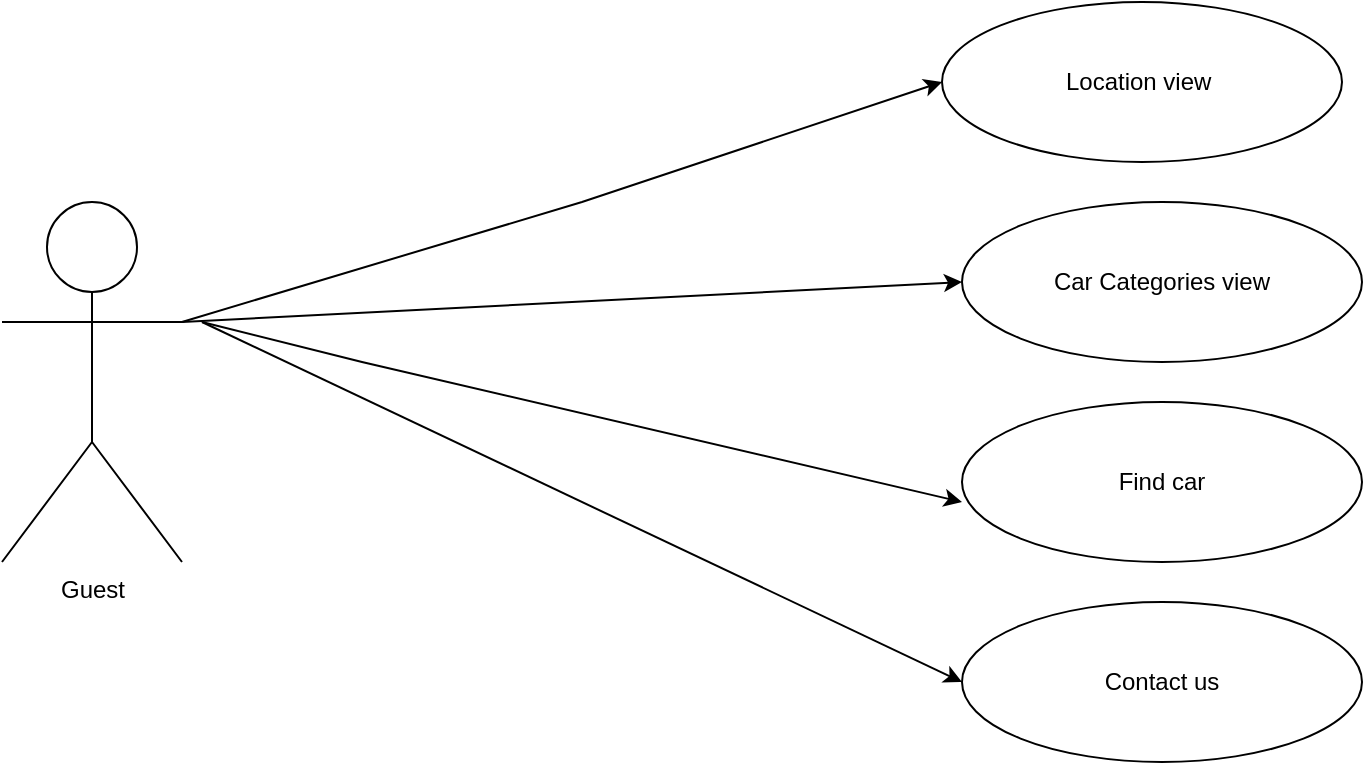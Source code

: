 <mxfile version="20.8.19" type="device"><diagram name="Page-1" id="44g0Ut3wD_aLXPh8B7gv"><mxGraphModel dx="880" dy="427" grid="1" gridSize="10" guides="1" tooltips="1" connect="1" arrows="1" fold="1" page="1" pageScale="1" pageWidth="850" pageHeight="1100" math="0" shadow="0"><root><mxCell id="0"/><mxCell id="1" parent="0"/><mxCell id="m0zsH4vKUqoUcoTNiXnG-8" value="Find car" style="ellipse;whiteSpace=wrap;html=1;" vertex="1" parent="1"><mxGeometry x="540" y="500" width="200" height="80" as="geometry"/></mxCell><mxCell id="m0zsH4vKUqoUcoTNiXnG-9" value="Contact us" style="ellipse;whiteSpace=wrap;html=1;" vertex="1" parent="1"><mxGeometry x="540" y="600" width="200" height="80" as="geometry"/></mxCell><mxCell id="m0zsH4vKUqoUcoTNiXnG-18" value="" style="endArrow=classic;html=1;rounded=0;" edge="1" parent="1"><mxGeometry width="50" height="50" relative="1" as="geometry"><mxPoint x="150" y="460" as="sourcePoint"/><mxPoint x="150" y="460" as="targetPoint"/></mxGeometry></mxCell><mxCell id="m0zsH4vKUqoUcoTNiXnG-19" value="" style="endArrow=classic;html=1;rounded=0;" edge="1" parent="1"><mxGeometry width="50" height="50" relative="1" as="geometry"><mxPoint x="150" y="460" as="sourcePoint"/><mxPoint x="530" y="340" as="targetPoint"/><Array as="points"><mxPoint x="350" y="400"/></Array></mxGeometry></mxCell><mxCell id="m0zsH4vKUqoUcoTNiXnG-21" value="" style="endArrow=classic;html=1;rounded=0;entryX=0;entryY=0.5;entryDx=0;entryDy=0;entryPerimeter=0;" edge="1" parent="1" target="m0zsH4vKUqoUcoTNiXnG-6"><mxGeometry width="50" height="50" relative="1" as="geometry"><mxPoint x="150" y="460" as="sourcePoint"/><mxPoint x="520" y="450" as="targetPoint"/></mxGeometry></mxCell><mxCell id="m0zsH4vKUqoUcoTNiXnG-22" value="" style="endArrow=classic;html=1;rounded=0;entryX=0;entryY=0.625;entryDx=0;entryDy=0;entryPerimeter=0;exitX=1;exitY=0.333;exitDx=0;exitDy=0;exitPerimeter=0;" edge="1" parent="1" target="m0zsH4vKUqoUcoTNiXnG-8"><mxGeometry width="50" height="50" relative="1" as="geometry"><mxPoint x="160" y="460" as="sourcePoint"/><mxPoint x="490" y="540" as="targetPoint"/><Array as="points"><mxPoint x="240" y="480"/></Array></mxGeometry></mxCell><mxCell id="m0zsH4vKUqoUcoTNiXnG-23" value="" style="endArrow=classic;html=1;rounded=0;entryX=0;entryY=0.5;entryDx=0;entryDy=0;" edge="1" parent="1" target="m0zsH4vKUqoUcoTNiXnG-9"><mxGeometry width="50" height="50" relative="1" as="geometry"><mxPoint x="160" y="460" as="sourcePoint"/><mxPoint x="490" y="650" as="targetPoint"/><Array as="points"/></mxGeometry></mxCell><mxCell id="m0zsH4vKUqoUcoTNiXnG-7" value="Location view&amp;nbsp;" style="ellipse;whiteSpace=wrap;html=1;" vertex="1" parent="1"><mxGeometry x="530" y="300" width="200" height="80" as="geometry"/></mxCell><mxCell id="m0zsH4vKUqoUcoTNiXnG-6" value="Car Categories view" style="ellipse;whiteSpace=wrap;html=1;" vertex="1" parent="1"><mxGeometry x="540" y="400" width="200" height="80" as="geometry"/></mxCell><mxCell id="m0zsH4vKUqoUcoTNiXnG-28" value="Guest" style="shape=umlActor;verticalLabelPosition=bottom;verticalAlign=top;html=1;outlineConnect=0;" vertex="1" parent="1"><mxGeometry x="60" y="400" width="90" height="180" as="geometry"/></mxCell></root></mxGraphModel></diagram></mxfile>